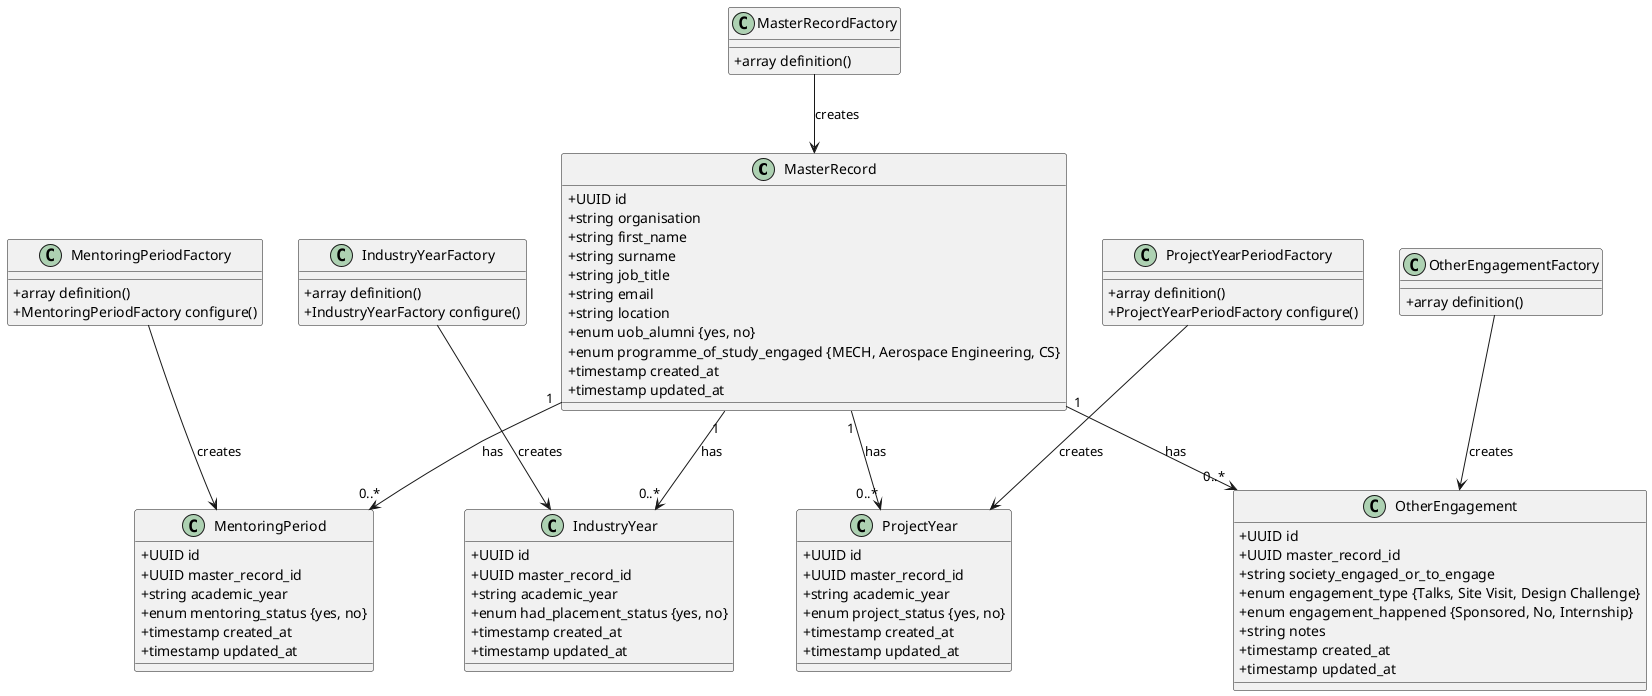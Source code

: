 @startuml
skinparam classAttributeIconSize 0

class MasterRecord {
    +UUID id
    +string organisation
    +string first_name
    +string surname
    +string job_title
    +string email
    +string location
    +enum uob_alumni {yes, no}
    +enum programme_of_study_engaged {MECH, Aerospace Engineering, CS}
    +timestamp created_at
    +timestamp updated_at
}

class IndustryYear {
    +UUID id
    +UUID master_record_id
    +string academic_year
    +enum had_placement_status {yes, no}
    +timestamp created_at
    +timestamp updated_at
}

class MentoringPeriod {
    +UUID id
    +UUID master_record_id
    +string academic_year
    +enum mentoring_status {yes, no}
    +timestamp created_at
    +timestamp updated_at
}

class ProjectYear {
    +UUID id
    +UUID master_record_id
    +string academic_year
    +enum project_status {yes, no}
    +timestamp created_at
    +timestamp updated_at
}


class OtherEngagement {
    +UUID id
    +UUID master_record_id
    +string society_engaged_or_to_engage
    +enum engagement_type {Talks, Site Visit, Design Challenge}
    +enum engagement_happened {Sponsored, No, Internship}
    +string notes
    +timestamp created_at
    +timestamp updated_at
}

MasterRecord "1" --> "0..*" IndustryYear : has
MasterRecord "1" --> "0..*" MentoringPeriod : has
MasterRecord "1" --> "0..*" ProjectYear : has
MasterRecord "1" --> "0..*" OtherEngagement : has

class IndustryYearFactory {
    +array definition()
    +IndustryYearFactory configure()
}
class MentoringPeriodFactory {
    +array definition()
    +MentoringPeriodFactory configure()
}
class ProjectYearPeriodFactory {
    +array definition()
    +ProjectYearPeriodFactory configure()
}
class MasterRecordFactory {
    +array definition()
}
class OtherEngagementFactory {
    +array definition()
}

IndustryYearFactory --> IndustryYear : creates
MentoringPeriodFactory --> MentoringPeriod : creates
ProjectYearPeriodFactory --> ProjectYear : creates
MasterRecordFactory --> MasterRecord : creates
OtherEngagementFactory --> OtherEngagement : creates

@enduml
